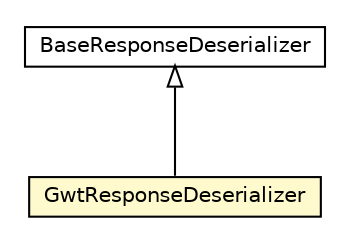 #!/usr/local/bin/dot
#
# Class diagram 
# Generated by UMLGraph version R5_6-24-gf6e263 (http://www.umlgraph.org/)
#

digraph G {
	edge [fontname="Helvetica",fontsize=10,labelfontname="Helvetica",labelfontsize=10];
	node [fontname="Helvetica",fontsize=10,shape=plaintext];
	nodesep=0.25;
	ranksep=0.5;
	// io.reinert.requestor.core.BaseResponseDeserializer
	c30240 [label=<<table title="io.reinert.requestor.core.BaseResponseDeserializer" border="0" cellborder="1" cellspacing="0" cellpadding="2" port="p" href="../core/BaseResponseDeserializer.html">
		<tr><td><table border="0" cellspacing="0" cellpadding="1">
<tr><td align="center" balign="center"> BaseResponseDeserializer </td></tr>
		</table></td></tr>
		</table>>, URL="../core/BaseResponseDeserializer.html", fontname="Helvetica", fontcolor="black", fontsize=10.0];
	// io.reinert.requestor.gwt.GwtResponseDeserializer
	c30396 [label=<<table title="io.reinert.requestor.gwt.GwtResponseDeserializer" border="0" cellborder="1" cellspacing="0" cellpadding="2" port="p" bgcolor="lemonChiffon" href="./GwtResponseDeserializer.html">
		<tr><td><table border="0" cellspacing="0" cellpadding="1">
<tr><td align="center" balign="center"> GwtResponseDeserializer </td></tr>
		</table></td></tr>
		</table>>, URL="./GwtResponseDeserializer.html", fontname="Helvetica", fontcolor="black", fontsize=10.0];
	//io.reinert.requestor.gwt.GwtResponseDeserializer extends io.reinert.requestor.core.BaseResponseDeserializer
	c30240:p -> c30396:p [dir=back,arrowtail=empty];
}

